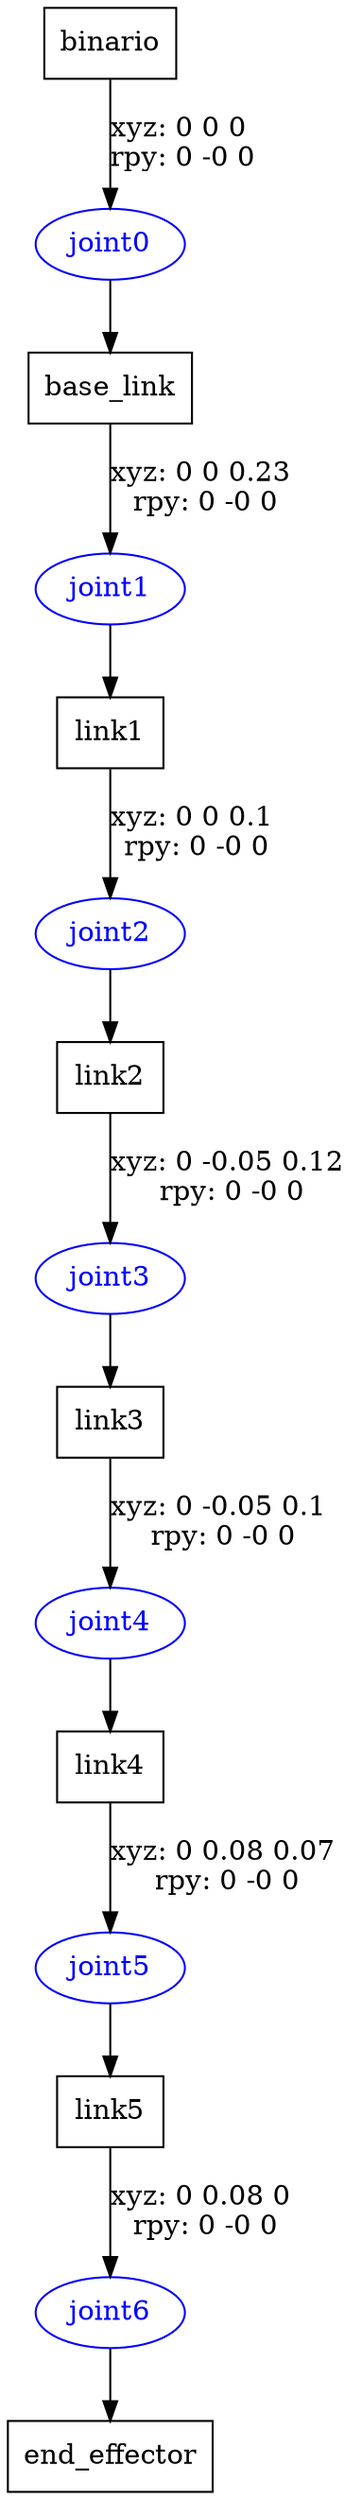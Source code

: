digraph G {
node [shape=box];
"binario" [label="binario"];
"base_link" [label="base_link"];
"link1" [label="link1"];
"link2" [label="link2"];
"link3" [label="link3"];
"link4" [label="link4"];
"link5" [label="link5"];
"end_effector" [label="end_effector"];
node [shape=ellipse, color=blue, fontcolor=blue];
"binario" -> "joint0" [label="xyz: 0 0 0 \nrpy: 0 -0 0"]
"joint0" -> "base_link"
"base_link" -> "joint1" [label="xyz: 0 0 0.23 \nrpy: 0 -0 0"]
"joint1" -> "link1"
"link1" -> "joint2" [label="xyz: 0 0 0.1 \nrpy: 0 -0 0"]
"joint2" -> "link2"
"link2" -> "joint3" [label="xyz: 0 -0.05 0.12 \nrpy: 0 -0 0"]
"joint3" -> "link3"
"link3" -> "joint4" [label="xyz: 0 -0.05 0.1 \nrpy: 0 -0 0"]
"joint4" -> "link4"
"link4" -> "joint5" [label="xyz: 0 0.08 0.07 \nrpy: 0 -0 0"]
"joint5" -> "link5"
"link5" -> "joint6" [label="xyz: 0 0.08 0 \nrpy: 0 -0 0"]
"joint6" -> "end_effector"
}
